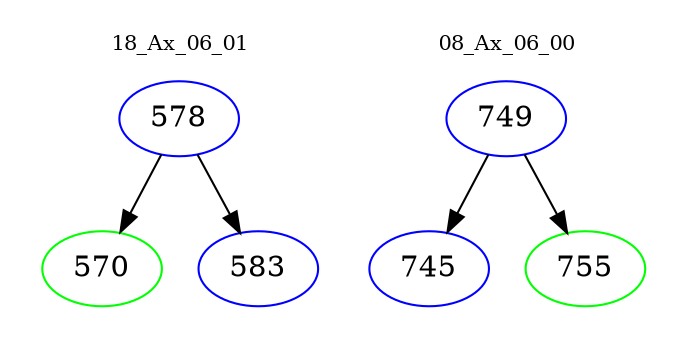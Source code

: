 digraph{
subgraph cluster_0 {
color = white
label = "18_Ax_06_01";
fontsize=10;
T0_578 [label="578", color="blue"]
T0_578 -> T0_570 [color="black"]
T0_570 [label="570", color="green"]
T0_578 -> T0_583 [color="black"]
T0_583 [label="583", color="blue"]
}
subgraph cluster_1 {
color = white
label = "08_Ax_06_00";
fontsize=10;
T1_749 [label="749", color="blue"]
T1_749 -> T1_745 [color="black"]
T1_745 [label="745", color="blue"]
T1_749 -> T1_755 [color="black"]
T1_755 [label="755", color="green"]
}
}
